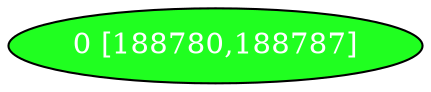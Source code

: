 diGraph libnss3{
	libnss3_0  [style=filled fillcolor="#20FF20" fontcolor="#ffffff" shape=oval label="0 [188780,188787]"]


}